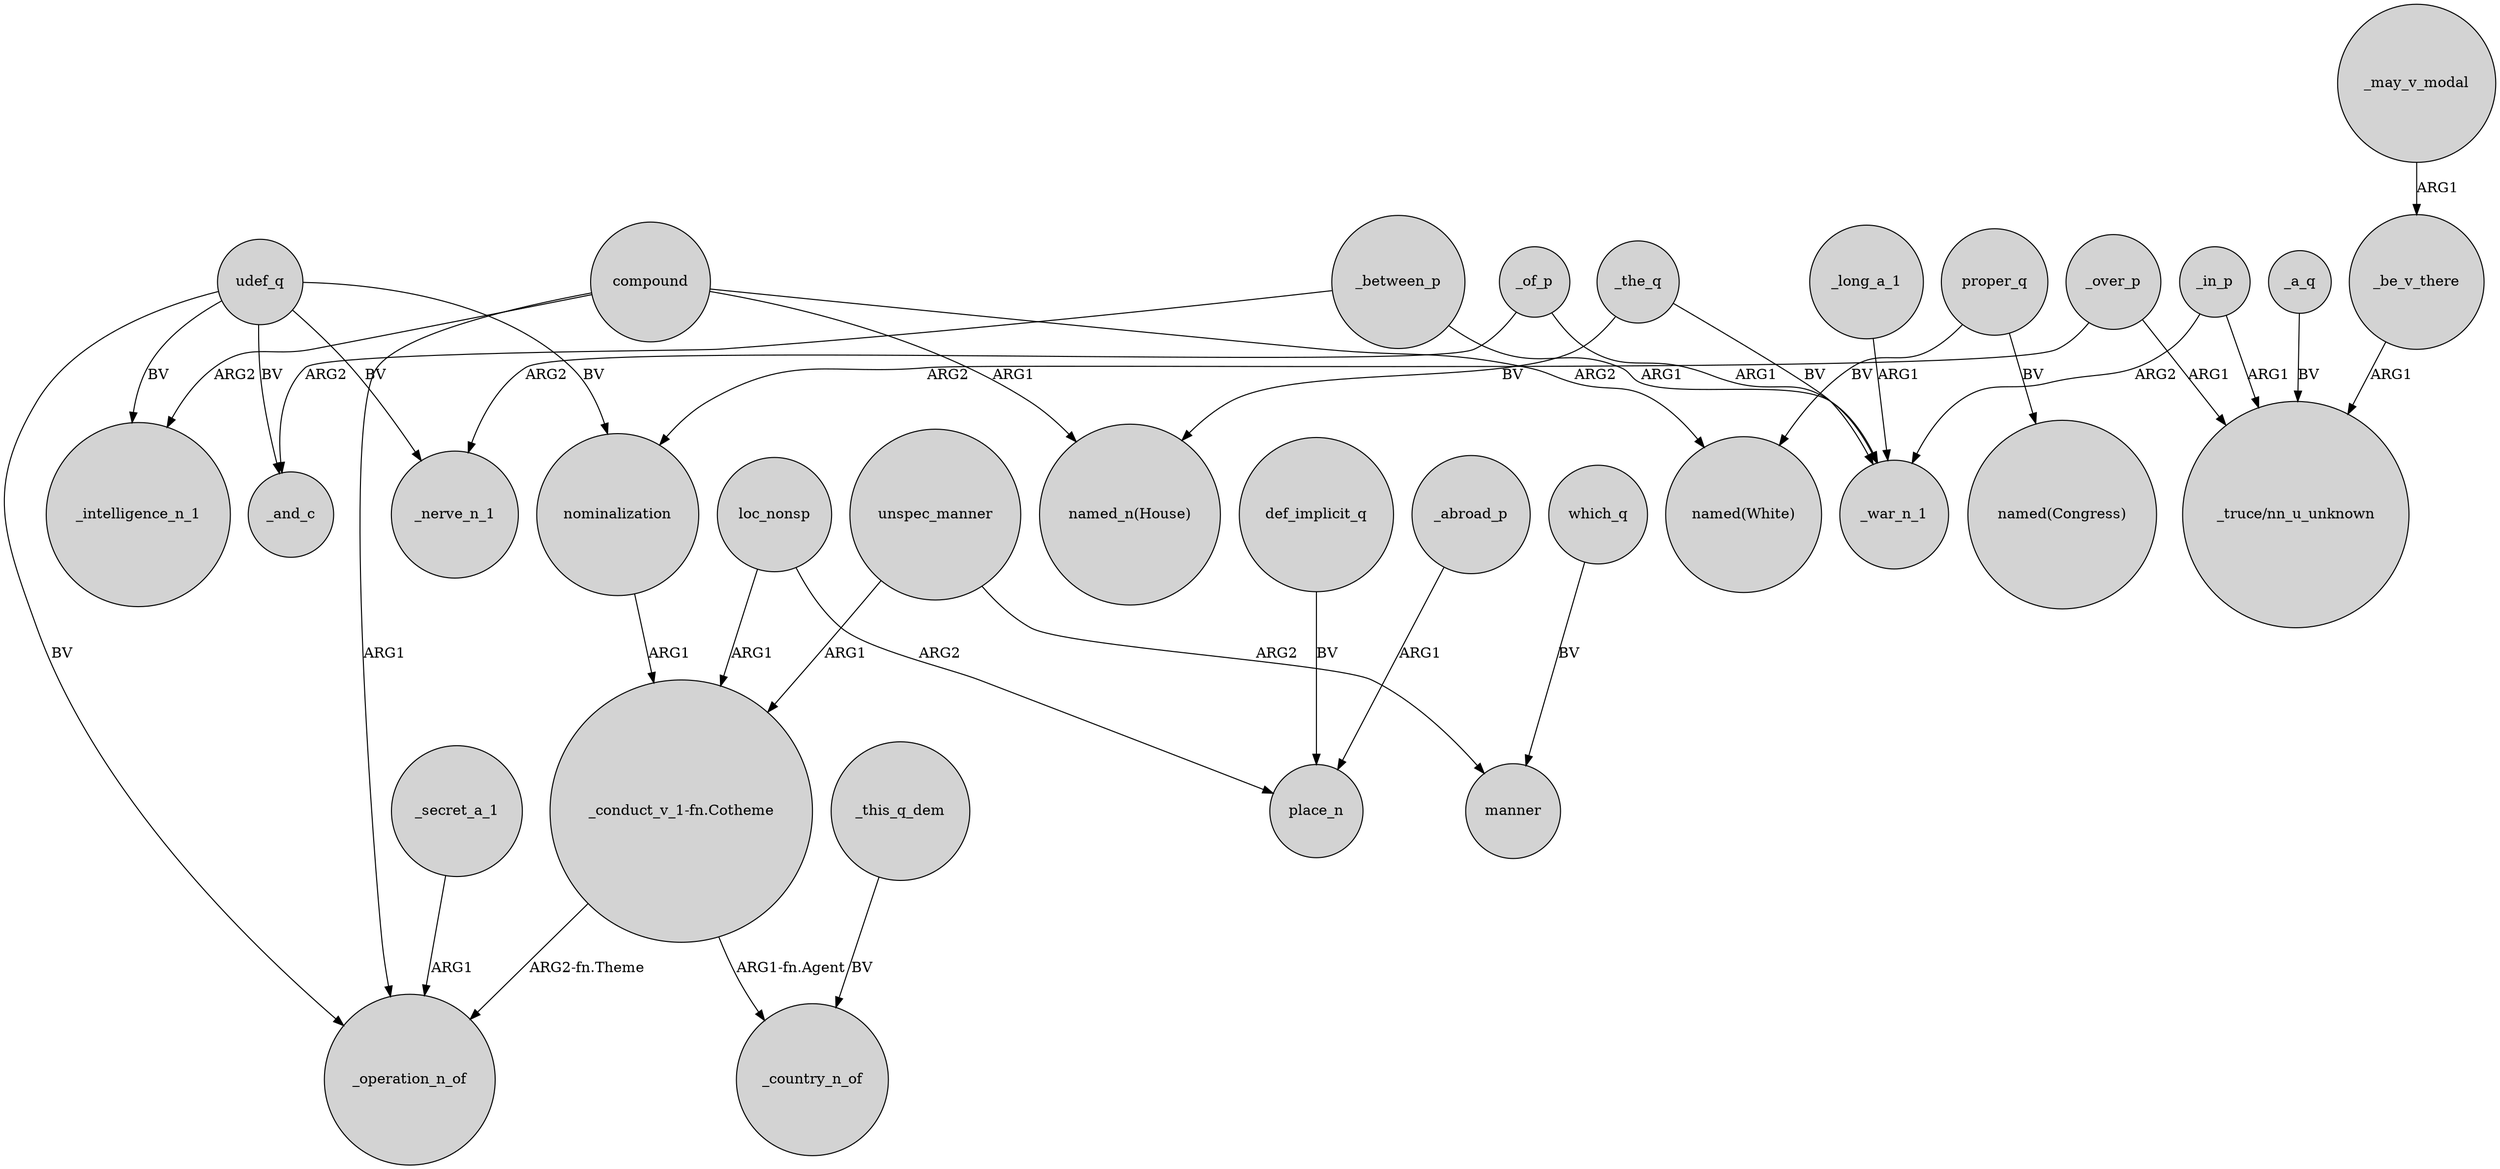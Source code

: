 digraph {
	node [shape=circle style=filled]
	compound -> _operation_n_of [label=ARG1]
	compound -> _intelligence_n_1 [label=ARG2]
	_in_p -> "_truce/nn_u_unknown" [label=ARG1]
	_of_p -> _war_n_1 [label=ARG1]
	_be_v_there -> "_truce/nn_u_unknown" [label=ARG1]
	compound -> "named(White)" [label=ARG2]
	_the_q -> _war_n_1 [label=BV]
	_this_q_dem -> _country_n_of [label=BV]
	udef_q -> _nerve_n_1 [label=BV]
	loc_nonsp -> "_conduct_v_1-fn.Cotheme" [label=ARG1]
	def_implicit_q -> place_n [label=BV]
	compound -> "named_n(House)" [label=ARG1]
	which_q -> manner [label=BV]
	"_conduct_v_1-fn.Cotheme" -> _country_n_of [label="ARG1-fn.Agent"]
	nominalization -> "_conduct_v_1-fn.Cotheme" [label=ARG1]
	"_conduct_v_1-fn.Cotheme" -> _operation_n_of [label="ARG2-fn.Theme"]
	_the_q -> "named_n(House)" [label=BV]
	proper_q -> "named(Congress)" [label=BV]
	unspec_manner -> "_conduct_v_1-fn.Cotheme" [label=ARG1]
	_in_p -> _war_n_1 [label=ARG2]
	_secret_a_1 -> _operation_n_of [label=ARG1]
	_of_p -> _nerve_n_1 [label=ARG2]
	proper_q -> "named(White)" [label=BV]
	udef_q -> _intelligence_n_1 [label=BV]
	_between_p -> _and_c [label=ARG2]
	_may_v_modal -> _be_v_there [label=ARG1]
	_over_p -> nominalization [label=ARG2]
	udef_q -> nominalization [label=BV]
	_a_q -> "_truce/nn_u_unknown" [label=BV]
	loc_nonsp -> place_n [label=ARG2]
	udef_q -> _and_c [label=BV]
	unspec_manner -> manner [label=ARG2]
	udef_q -> _operation_n_of [label=BV]
	_abroad_p -> place_n [label=ARG1]
	_between_p -> _war_n_1 [label=ARG1]
	_over_p -> "_truce/nn_u_unknown" [label=ARG1]
	_long_a_1 -> _war_n_1 [label=ARG1]
}
